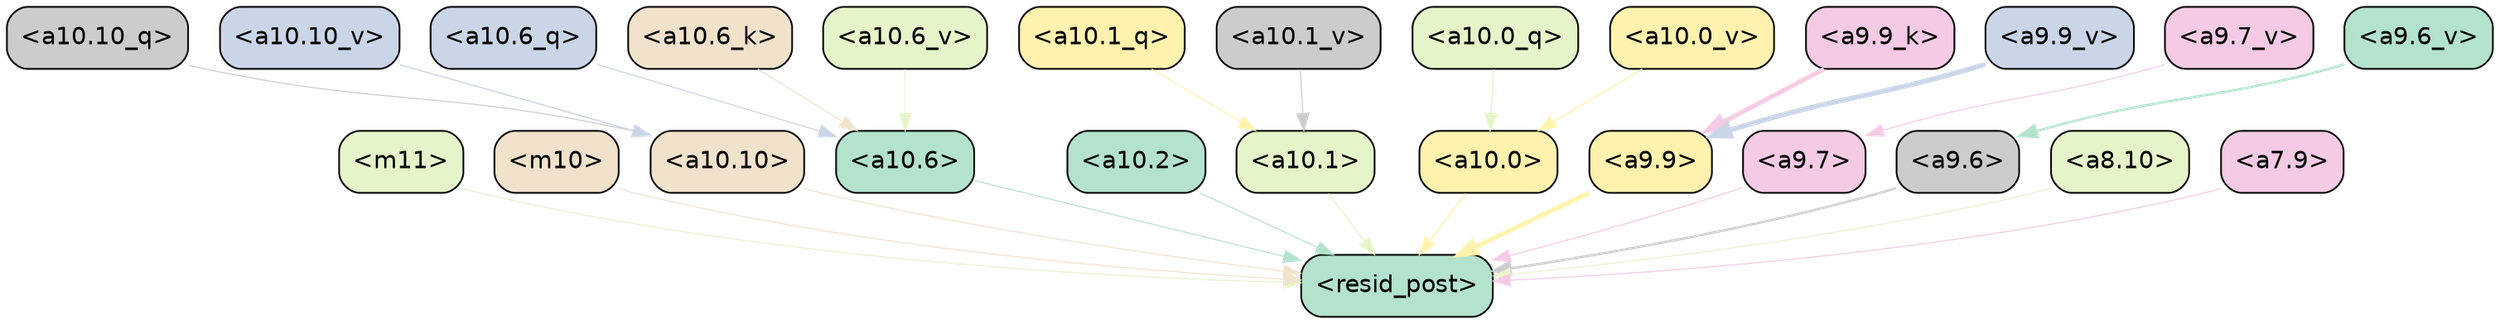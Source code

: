 strict digraph "" {
	graph [bgcolor=transparent,
		layout=dot,
		overlap=false,
		splines=true
	];
	"<m11>"	[color=black,
		fillcolor="#e6f5c9",
		fontname=Helvetica,
		shape=box,
		style="filled, rounded"];
	"<resid_post>"	[color=black,
		fillcolor="#b3e2cd",
		fontname=Helvetica,
		shape=box,
		style="filled, rounded"];
	"<m11>" -> "<resid_post>"	[color="#e6f5c9",
		penwidth=0.6];
	"<m10>"	[color=black,
		fillcolor="#f1e2cc",
		fontname=Helvetica,
		shape=box,
		style="filled, rounded"];
	"<m10>" -> "<resid_post>"	[color="#f1e2cc",
		penwidth=0.6];
	"<a10.10>"	[color=black,
		fillcolor="#f1e2cc",
		fontname=Helvetica,
		shape=box,
		style="filled, rounded"];
	"<a10.10>" -> "<resid_post>"	[color="#f1e2cc",
		penwidth=0.6];
	"<a10.6>"	[color=black,
		fillcolor="#b3e2cd",
		fontname=Helvetica,
		shape=box,
		style="filled, rounded"];
	"<a10.6>" -> "<resid_post>"	[color="#b3e2cd",
		penwidth=0.6];
	"<a10.2>"	[color=black,
		fillcolor="#b3e2cd",
		fontname=Helvetica,
		shape=box,
		style="filled, rounded"];
	"<a10.2>" -> "<resid_post>"	[color="#b3e2cd",
		penwidth=0.6];
	"<a10.1>"	[color=black,
		fillcolor="#e6f5c9",
		fontname=Helvetica,
		shape=box,
		style="filled, rounded"];
	"<a10.1>" -> "<resid_post>"	[color="#e6f5c9",
		penwidth=0.6];
	"<a10.0>"	[color=black,
		fillcolor="#fff2ae",
		fontname=Helvetica,
		shape=box,
		style="filled, rounded"];
	"<a10.0>" -> "<resid_post>"	[color="#fff2ae",
		penwidth=0.7362499237060547];
	"<a9.9>"	[color=black,
		fillcolor="#fff2ae",
		fontname=Helvetica,
		shape=box,
		style="filled, rounded"];
	"<a9.9>" -> "<resid_post>"	[color="#fff2ae",
		penwidth=2.76039457321167];
	"<a9.7>"	[color=black,
		fillcolor="#f4cae4",
		fontname=Helvetica,
		shape=box,
		style="filled, rounded"];
	"<a9.7>" -> "<resid_post>"	[color="#f4cae4",
		penwidth=0.6];
	"<a9.6>"	[color=black,
		fillcolor="#cccccc",
		fontname=Helvetica,
		shape=box,
		style="filled, rounded"];
	"<a9.6>" -> "<resid_post>"	[color="#cccccc",
		penwidth=1.3750720024108887];
	"<a8.10>"	[color=black,
		fillcolor="#e6f5c9",
		fontname=Helvetica,
		shape=box,
		style="filled, rounded"];
	"<a8.10>" -> "<resid_post>"	[color="#e6f5c9",
		penwidth=0.6];
	"<a7.9>"	[color=black,
		fillcolor="#f4cae4",
		fontname=Helvetica,
		shape=box,
		style="filled, rounded"];
	"<a7.9>" -> "<resid_post>"	[color="#f4cae4",
		penwidth=0.6];
	"<a10.10_q>"	[color=black,
		fillcolor="#cccccc",
		fontname=Helvetica,
		shape=box,
		style="filled, rounded"];
	"<a10.10_q>" -> "<a10.10>"	[color="#cccccc",
		penwidth=0.6];
	"<a10.6_q>"	[color=black,
		fillcolor="#cbd5e8",
		fontname=Helvetica,
		shape=box,
		style="filled, rounded"];
	"<a10.6_q>" -> "<a10.6>"	[color="#cbd5e8",
		penwidth=0.6];
	"<a10.1_q>"	[color=black,
		fillcolor="#fff2ae",
		fontname=Helvetica,
		shape=box,
		style="filled, rounded"];
	"<a10.1_q>" -> "<a10.1>"	[color="#fff2ae",
		penwidth=0.6];
	"<a10.0_q>"	[color=black,
		fillcolor="#e6f5c9",
		fontname=Helvetica,
		shape=box,
		style="filled, rounded"];
	"<a10.0_q>" -> "<a10.0>"	[color="#e6f5c9",
		penwidth=0.6948137283325195];
	"<a10.6_k>"	[color=black,
		fillcolor="#f1e2cc",
		fontname=Helvetica,
		shape=box,
		style="filled, rounded"];
	"<a10.6_k>" -> "<a10.6>"	[color="#f1e2cc",
		penwidth=0.6];
	"<a10.10_v>"	[color=black,
		fillcolor="#cbd5e8",
		fontname=Helvetica,
		shape=box,
		style="filled, rounded"];
	"<a10.10_v>" -> "<a10.10>"	[color="#cbd5e8",
		penwidth=0.719883918762207];
	"<a10.6_v>"	[color=black,
		fillcolor="#e6f5c9",
		fontname=Helvetica,
		shape=box,
		style="filled, rounded"];
	"<a10.6_v>" -> "<a10.6>"	[color="#e6f5c9",
		penwidth=0.6];
	"<a10.1_v>"	[color=black,
		fillcolor="#cccccc",
		fontname=Helvetica,
		shape=box,
		style="filled, rounded"];
	"<a10.1_v>" -> "<a10.1>"	[color="#cccccc",
		penwidth=0.6];
	"<a10.0_v>"	[color=black,
		fillcolor="#fff2ae",
		fontname=Helvetica,
		shape=box,
		style="filled, rounded"];
	"<a10.0_v>" -> "<a10.0>"	[color="#fff2ae",
		penwidth=0.732755184173584];
	"<a9.9_k>"	[color=black,
		fillcolor="#f4cae4",
		fontname=Helvetica,
		shape=box,
		style="filled, rounded"];
	"<a9.9_k>" -> "<a9.9>"	[color="#f4cae4",
		penwidth=2.6677601635456085];
	"<a9.9_v>"	[color=black,
		fillcolor="#cbd5e8",
		fontname=Helvetica,
		shape=box,
		style="filled, rounded"];
	"<a9.9_v>" -> "<a9.9>"	[color="#cbd5e8",
		penwidth=2.905421409755945];
	"<a9.7_v>"	[color=black,
		fillcolor="#f4cae4",
		fontname=Helvetica,
		shape=box,
		style="filled, rounded"];
	"<a9.7_v>" -> "<a9.7>"	[color="#f4cae4",
		penwidth=0.6];
	"<a9.6_v>"	[color=black,
		fillcolor="#b3e2cd",
		fontname=Helvetica,
		shape=box,
		style="filled, rounded"];
	"<a9.6_v>" -> "<a9.6>"	[color="#b3e2cd",
		penwidth=1.395753264427185];
}
